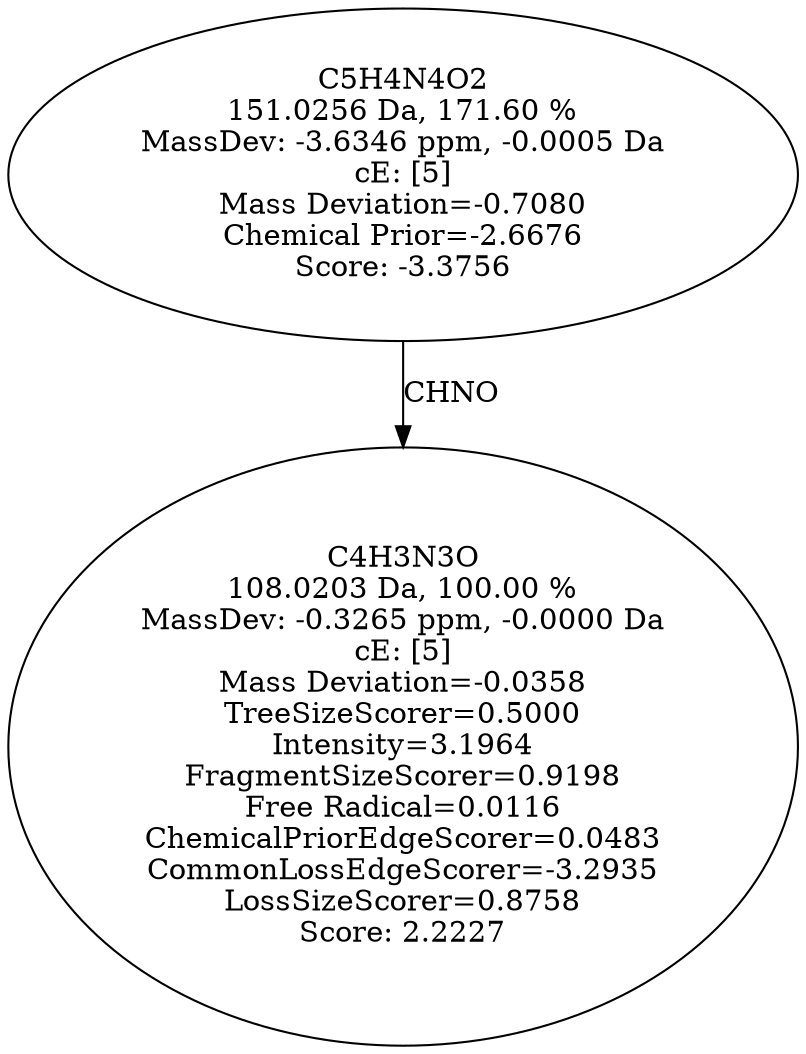 strict digraph {
v1 [label="C4H3N3O\n108.0203 Da, 100.00 %\nMassDev: -0.3265 ppm, -0.0000 Da\ncE: [5]\nMass Deviation=-0.0358\nTreeSizeScorer=0.5000\nIntensity=3.1964\nFragmentSizeScorer=0.9198\nFree Radical=0.0116\nChemicalPriorEdgeScorer=0.0483\nCommonLossEdgeScorer=-3.2935\nLossSizeScorer=0.8758\nScore: 2.2227"];
v2 [label="C5H4N4O2\n151.0256 Da, 171.60 %\nMassDev: -3.6346 ppm, -0.0005 Da\ncE: [5]\nMass Deviation=-0.7080\nChemical Prior=-2.6676\nScore: -3.3756"];
v2 -> v1 [label="CHNO"];
}